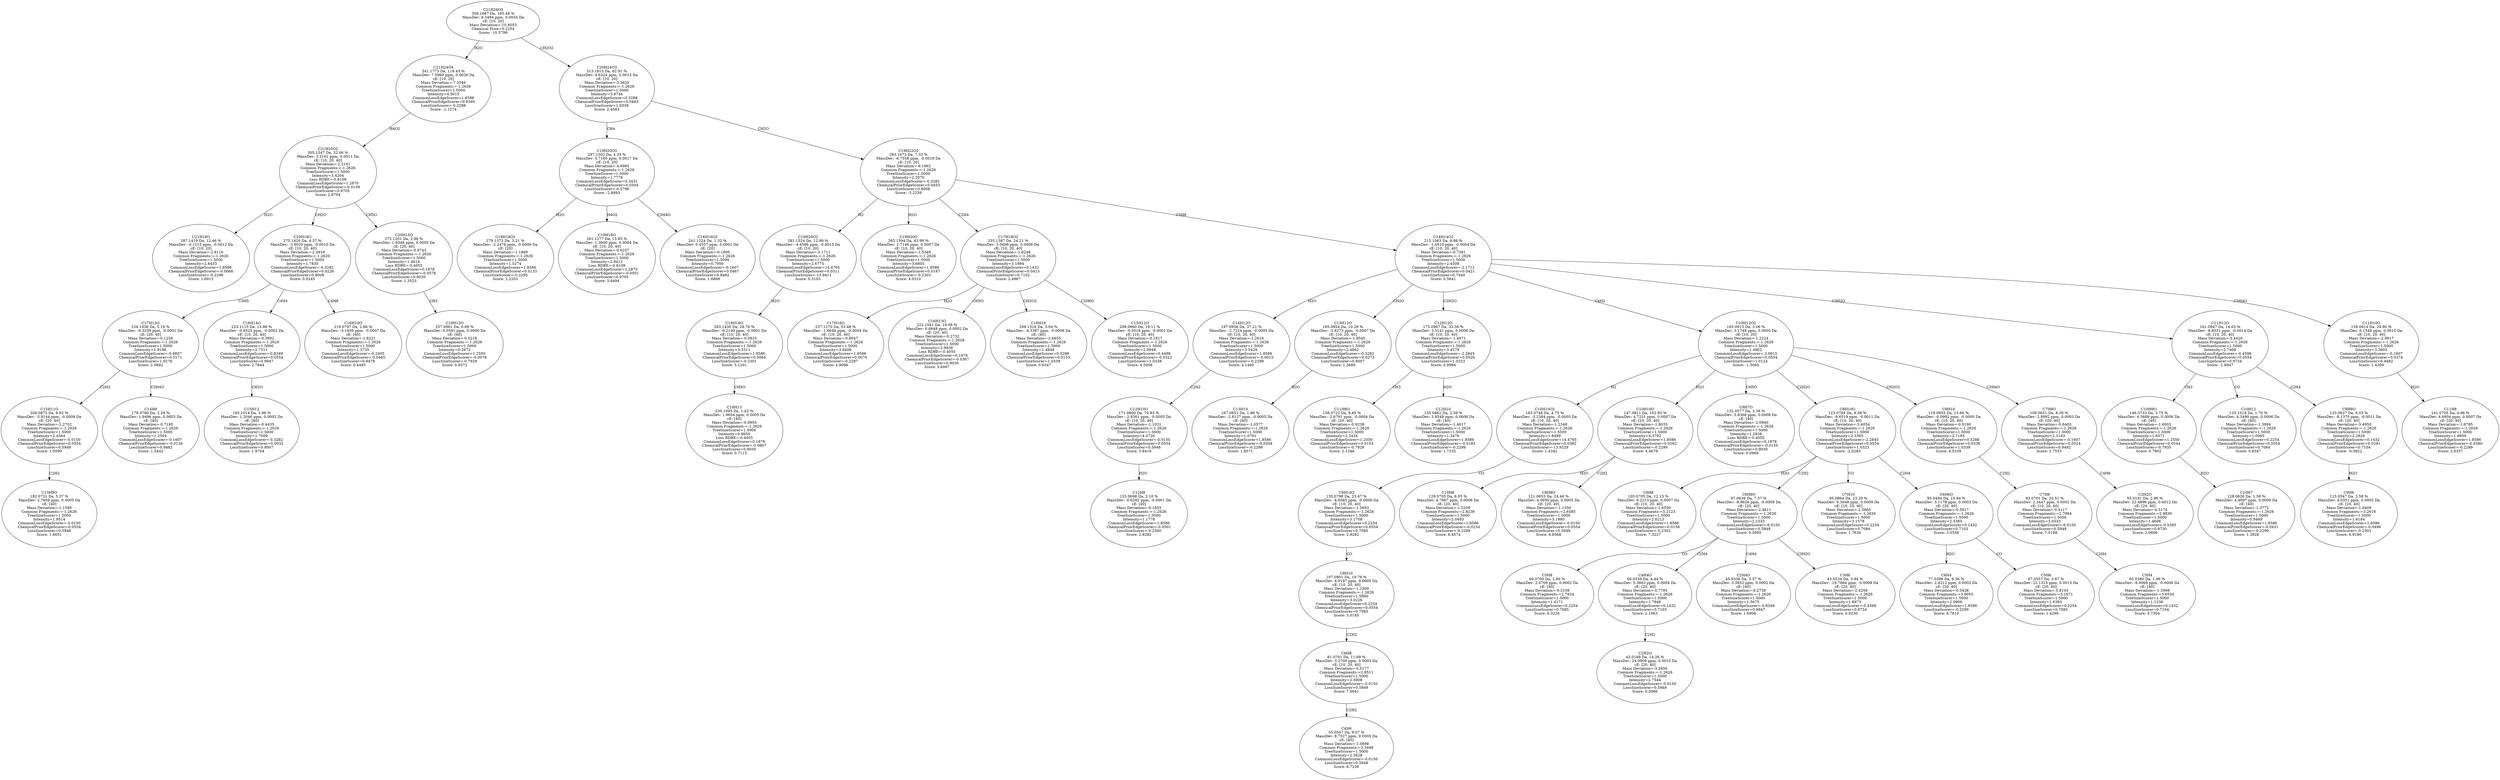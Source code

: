 strict digraph {
v1 [label="C21H18O\n287.1419 Da, 12.46 %\nMassDev: -4.1215 ppm, -0.0012 Da\ncE: [10, 20]\nMass Deviation=-2.8116\nCommon Fragments:=-1.2626\nTreeSizeScorer=1.5000\nIntensity=2.6433\nCommonLossEdgeScorer=1.8586\nChemicalPriorEdgeScorer=-0.0068\nLossSizeScorer=-0.2296\nScore: 1.6913"];
v2 [label="C13H9O\n182.0731 Da, 5.37 %\nMassDev: 2.7659 ppm, 0.0005 Da\ncE: [40]\nMass Deviation=-1.1589\nCommon Fragments:=-1.2626\nTreeSizeScorer=1.5000\nIntensity=1.9514\nCommonLossEdgeScorer=-0.0150\nChemicalPriorEdgeScorer=0.0554\nLossSizeScorer=0.5948\nScore: 1.6651"];
v3 [label="C15H11O\n208.0875 Da, 9.92 %\nMassDev: -3.9144 ppm, -0.0008 Da\ncE: [20, 40]\nMass Deviation=-2.2702\nCommon Fragments:=-1.2626\nTreeSizeScorer=1.5000\nIntensity=2.4564\nCommonLossEdgeScorer=-0.0150\nChemicalPriorEdgeScorer=0.0554\nLossSizeScorer=0.5949\nScore: 1.0590"];
v4 [label="C14H9\n178.0780 Da, 2.29 %\nMassDev: 1.9496 ppm, 0.0003 Da\ncE: [40]\nMass Deviation=-0.7185\nCommon Fragments:=-1.2626\nTreeSizeScorer=1.5000\nIntensity=1.2504\nCommonLossEdgeScorer=-0.1607\nChemicalPriorEdgeScorer=-0.0126\nLossSizeScorer=0.9482\nScore: 1.5442"];
v5 [label="C17H13O\n234.1038 Da, 5.16 %\nMassDev: -0.3258 ppm, -0.0001 Da\ncE: [20, 40]\nMass Deviation=-0.1258\nCommon Fragments:=-1.2626\nTreeSizeScorer=1.5000\nIntensity=1.9186\nCommonLossEdgeScorer=-0.9857\nChemicalPriorEdgeScorer=0.0171\nLossSizeScorer=1.0276\nScore: 2.0892"];
v6 [label="C15H12\n193.1014 Da, 3.96 %\nMassDev: 1.2046 ppm, 0.0002 Da\ncE: [40]\nMass Deviation=-0.4435\nCommon Fragments:=-1.2626\nTreeSizeScorer=1.5000\nIntensity=1.7009\nCommonLossEdgeScorer=-0.3282\nChemicalPriorEdgeScorer=0.0032\nLossSizeScorer=0.8007\nScore: 1.9704"];
v7 [label="C16H14O\n223.1115 Da, 13.86 %\nMassDev: -0.9525 ppm, -0.0002 Da\ncE: [10, 20, 40]\nMass Deviation=-0.3992\nCommon Fragments:=-1.2626\nTreeSizeScorer=1.5000\nIntensity=2.7311\nCommonLossEdgeScorer=-0.8349\nChemicalPriorEdgeScorer=0.0554\nLossSizeScorer=0.9947\nScore: 2.7844"];
v8 [label="C16H10O\n219.0797 Da, 2.66 %\nMassDev: -3.1939 ppm, -0.0007 Da\ncE: [40]\nMass Deviation=-1.8221\nCommon Fragments:=-1.2626\nTreeSizeScorer=1.5000\nIntensity=1.3735\nCommonLossEdgeScorer=-0.2405\nChemicalPriorEdgeScorer=-0.0465\nLossSizeScorer=0.9478\nScore: 0.4495"];
v9 [label="C20H18O\n275.1420 Da, 4.37 %\nMassDev: -3.8020 ppm, -0.0010 Da\ncE: [10, 20, 40]\nMass Deviation=-2.4910\nCommon Fragments:=-1.2626\nTreeSizeScorer=1.5000\nIntensity=1.7830\nCommonLossEdgeScorer=-0.3282\nChemicalPriorEdgeScorer=0.0226\nLossSizeScorer=0.8008\nScore: 0.0245"];
v10 [label="C19H12O\n257.0961 Da, 0.69 %\nMassDev: 0.0591 ppm, 0.0000 Da\ncE: [40]\nMass Deviation=-0.0218\nCommon Fragments:=-1.2626\nTreeSizeScorer=1.5000\nIntensity=0.2672\nCommonLossEdgeScorer=1.2550\nChemicalPriorEdgeScorer=-0.0078\nLossSizeScorer=-0.7929\nScore: 0.9372"];
v11 [label="C20H15O\n272.1201 Da, 2.96 %\nMassDev: 1.9346 ppm, 0.0005 Da\ncE: [20, 40]\nMass Deviation=-0.9743\nCommon Fragments:=-1.2626\nTreeSizeScorer=1.5000\nIntensity=1.4614\nLoss RDBE=-0.4055\nCommonLossEdgeScorer=0.1878\nChemicalPriorEdgeScorer=-0.0576\nLossSizeScorer=0.9030\nScore: 1.3523"];
v12 [label="C21H20O2\n305.1547 Da, 32.06 %\nMassDev: 3.5161 ppm, 0.0011 Da\ncE: [10, 20, 40]\nMass Deviation=-2.2181\nCommon Fragments:=-1.2626\nTreeSizeScorer=1.5000\nIntensity=3.4204\nLoss RDBE=-0.8109\nCommonLossEdgeScorer=1.2870\nChemicalPriorEdgeScorer=-0.0159\nLossSizeScorer=0.9705\nScore: 2.8704"];
v13 [label="C21H24O4\n341.1773 Da, 119.43 %\nMassDev: 7.5960 ppm, 0.0026 Da\ncE: [10, 20]\nMass Deviation=-7.5346\nCommon Fragments:=-1.2626\nTreeSizeScorer=1.5000\nIntensity=4.5015\nCommonLossEdgeScorer=1.8586\nChemicalPriorEdgeScorer=0.0395\nLossSizeScorer=-0.2298\nScore: -1.1274"];
v14 [label="C19H18O2\n279.1373 Da, 3.21 %\nMassDev: -2.2478 ppm, -0.0006 Da\ncE: [20]\nMass Deviation=-1.1869\nCommon Fragments:=-1.2626\nTreeSizeScorer=1.5000\nIntensity=1.5274\nCommonLossEdgeScorer=1.8586\nChemicalPriorEdgeScorer=0.0133\nLossSizeScorer=-0.2295\nScore: 2.2203"];
v15 [label="C19H16O\n261.1277 Da, 15.85 %\nMassDev: 1.3600 ppm, 0.0004 Da\ncE: [10, 20, 40]\nMass Deviation=-0.6257\nCommon Fragments:=-1.2626\nTreeSizeScorer=1.5000\nIntensity=2.8412\nLoss RDBE=-0.8109\nCommonLossEdgeScorer=1.2870\nChemicalPriorEdgeScorer=-0.0501\nLossSizeScorer=0.9705\nScore: 3.8494"];
v16 [label="C16H16O2\n241.1224 Da, 1.32 %\nMassDev: 0.4557 ppm, 0.0001 Da\ncE: [20]\nMass Deviation=-0.1800\nCommon Fragments:=-1.2626\nTreeSizeScorer=1.5000\nIntensity=0.7950\nCommonLossEdgeScorer=-0.1607\nChemicalPriorEdgeScorer=0.0467\nLossSizeScorer=0.9482\nScore: 1.6866"];
v17 [label="C19H20O3\n297.1502 Da, 4.35 %\nMassDev: 5.7180 ppm, 0.0017 Da\ncE: [10, 20]\nMass Deviation=-4.6985\nCommon Fragments:=-1.2626\nTreeSizeScorer=1.5000\nIntensity=1.7778\nCommonLossEdgeScorer=0.3431\nChemicalPriorEdgeScorer=0.0304\nLossSizeScorer=-0.5796\nScore: -2.8893"];
v18 [label="C18H13\n230.1095 Da, 1.43 %\nMassDev: 1.9654 ppm, 0.0005 Da\ncE: [40]\nMass Deviation=-0.9955\nCommon Fragments:=-1.2626\nTreeSizeScorer=1.5000\nIntensity=0.8650\nLoss RDBE=-0.4055\nCommonLossEdgeScorer=0.1878\nChemicalPriorEdgeScorer=-0.0807\nLossSizeScorer=0.9030\nScore: 0.7115"];
v19 [label="C19H18O\n263.1430 Da, 28.76 %\nMassDev: -0.2199 ppm, -0.0001 Da\ncE: [10, 20, 40]\nMass Deviation=-0.0833\nCommon Fragments:=-1.2626\nTreeSizeScorer=1.5000\nIntensity=3.3311\nCommonLossEdgeScorer=1.8586\nChemicalPriorEdgeScorer=0.0064\nLossSizeScorer=-0.2301\nScore: 5.1201"];
v20 [label="C19H20O2\n281.1524 Da, 12.99 %\nMassDev: -4.4586 ppm, -0.0013 Da\ncE: [10, 20]\nMass Deviation=-3.1711\nCommon Fragments:=-1.2626\nTreeSizeScorer=1.5000\nIntensity=2.6775\nCommonLossEdgeScorer=14.4765\nChemicalPriorEdgeScorer=0.0311\nLossSizeScorer=-13.9411\nScore: 0.3103"];
v21 [label="C19H20O\n265.1594 Da, 43.99 %\nMassDev: 2.7146 ppm, 0.0007 Da\ncE: [10, 20, 40]\nMass Deviation=-1.5349\nCommon Fragments:=-1.2626\nTreeSizeScorer=1.5000\nIntensity=3.6805\nCommonLossEdgeScorer=1.8586\nChemicalPriorEdgeScorer=0.0197\nLossSizeScorer=-0.2303\nScore: 4.0310"];
v22 [label="C17H16O\n237.1270 Da, 53.48 %\nMassDev: -1.6649 ppm, -0.0004 Da\ncE: [10, 20, 40]\nMass Deviation=-0.8047\nCommon Fragments:=-1.2626\nTreeSizeScorer=1.5000\nIntensity=3.8409\nCommonLossEdgeScorer=1.8586\nChemicalPriorEdgeScorer=0.0070\nLossSizeScorer=-0.2297\nScore: 4.9096"];
v23 [label="C16H13O\n222.1041 Da, 19.08 %\nMassDev: 0.6848 ppm, 0.0002 Da\ncE: [20, 40]\nMass Deviation=-0.2732\nCommon Fragments:=-1.2626\nTreeSizeScorer=1.5000\nIntensity=2.9938\nLoss RDBE=-0.4055\nCommonLossEdgeScorer=0.1878\nChemicalPriorEdgeScorer=-0.0367\nLossSizeScorer=0.9030\nScore: 3.6067"];
v24 [label="C16H16\n209.1316 Da, 3.04 %\nMassDev: -4.3387 ppm, -0.0009 Da\ncE: [40]\nMass Deviation=-2.6655\nCommon Fragments:=-1.2626\nTreeSizeScorer=1.5000\nIntensity=1.4848\nCommonLossEdgeScorer=0.5288\nChemicalPriorEdgeScorer=0.0153\nLossSizeScorer=1.0339\nScore: 0.6347"];
v25 [label="C15H12O\n209.0960 Da, 19.11 %\nMassDev: -0.5016 ppm, -0.0001 Da\ncE: [10, 20, 40]\nMass Deviation=-0.1817\nCommon Fragments:=-1.2626\nTreeSizeScorer=1.5000\nIntensity=2.9949\nCommonLossEdgeScorer=0.4486\nChemicalPriorEdgeScorer=-0.0322\nLossSizeScorer=1.0338\nScore: 4.5008"];
v26 [label="C17H18O2\n255.1387 Da, 24.21 %\nMassDev: 3.0698 ppm, 0.0008 Da\ncE: [10, 20, 40]\nMass Deviation=-1.8248\nCommon Fragments:=-1.2626\nTreeSizeScorer=1.5000\nIntensity=3.1894\nCommonLossEdgeScorer=0.1432\nChemicalPriorEdgeScorer=0.0413\nLossSizeScorer=0.7102\nScore: 2.4967"];
v27 [label="C12H8\n153.0698 Da, 2.10 %\nMassDev: -0.6282 ppm, -0.0001 Da\ncE: [40]\nMass Deviation=-0.1655\nCommon Fragments:=-1.2626\nTreeSizeScorer=1.5000\nIntensity=1.1778\nCommonLossEdgeScorer=1.8586\nChemicalPriorEdgeScorer=-0.0501\nLossSizeScorer=-0.2300\nScore: 2.8282"];
v28 [label="C12H10O\n171.0800 Da, 70.83 %\nMassDev: -2.8361 ppm, -0.0005 Da\ncE: [10, 20, 40]\nMass Deviation=-1.1031\nCommon Fragments:=-1.2626\nTreeSizeScorer=1.5000\nIntensity=4.0720\nCommonLossEdgeScorer=-0.0150\nChemicalPriorEdgeScorer=0.0554\nLossSizeScorer=0.5948\nScore: 3.8416"];
v29 [label="C14H12O\n197.0956 Da, 37.21 %\nMassDev: -2.7224 ppm, -0.0005 Da\ncE: [10, 20, 40]\nMass Deviation=-1.2616\nCommon Fragments:=-1.2626\nTreeSizeScorer=1.5000\nIntensity=3.5429\nCommonLossEdgeScorer=1.8586\nChemicalPriorEdgeScorer=-0.0015\nLossSizeScorer=-0.2299\nScore: 4.1460"];
v30 [label="C13H10\n167.0851 Da, 1.86 %\nMassDev: -2.8127 ppm, -0.0005 Da\ncE: [40]\nMass Deviation=-1.0577\nCommon Fragments:=-1.2626\nTreeSizeScorer=1.5000\nIntensity=1.0791\nCommonLossEdgeScorer=1.8586\nChemicalPriorEdgeScorer=-0.0304\nLossSizeScorer=-0.2299\nScore: 1.8571"];
v31 [label="C13H12O\n185.0954 Da, 10.29 %\nMassDev: -3.8273 ppm, -0.0007 Da\ncE: [10, 20, 40]\nMass Deviation=-1.8545\nCommon Fragments:=-1.2626\nTreeSizeScorer=1.5000\nIntensity=2.4862\nCommonLossEdgeScorer=-0.3282\nChemicalPriorEdgeScorer=0.0273\nLossSizeScorer=0.8007\nScore: 1.3689"];
v32 [label="C11H9O\n158.0722 Da, 8.65 %\nMassDev: -2.6791 ppm, -0.0004 Da\ncE: [20, 40]\nMass Deviation=-0.9238\nCommon Fragments:=-1.2626\nTreeSizeScorer=1.5000\nIntensity=2.3434\nCommonLossEdgeScorer=1.2550\nChemicalPriorEdgeScorer=0.0153\nLossSizeScorer=-0.7928\nScore: 2.1346"];
v33 [label="C12H10\n155.0861 Da, 2.58 %\nMassDev: 3.8548 ppm, 0.0006 Da\ncE: [40]\nMass Deviation=-1.4617\nCommon Fragments:=-1.2626\nTreeSizeScorer=1.5000\nIntensity=1.3476\nCommonLossEdgeScorer=1.8586\nChemicalPriorEdgeScorer=-0.0185\nLossSizeScorer=-0.2299\nScore: 1.7335"];
v34 [label="C12H12O\n173.0967 Da, 33.56 %\nMassDev: 3.5141 ppm, 0.0006 Da\ncE: [10, 20, 40]\nMass Deviation=-1.4971\nCommon Fragments:=-1.2626\nTreeSizeScorer=1.5000\nIntensity=3.4579\nCommonLossEdgeScorer=-2.2845\nChemicalPriorEdgeScorer=0.0526\nLossSizeScorer=1.0323\nScore: 0.9984"];
v35 [label="C4H6\n55.0547 Da, 9.07 %\nMassDev: 8.7327 ppm, 0.0005 Da\ncE: [40]\nMass Deviation=-1.0898\nCommon Fragments:=3.3498\nTreeSizeScorer=1.5000\nIntensity=2.3828\nCommonLossEdgeScorer=-0.0150\nLossSizeScorer=0.5948\nScore: 6.7226"];
v36 [label="C6H8\n81.0701 Da, 11.69 %\nMassDev: 3.2709 ppm, 0.0003 Da\ncE: [10, 20, 40]\nMass Deviation=-0.5177\nCommon Fragments:=2.8511\nTreeSizeScorer=1.5000\nIntensity=2.5908\nCommonLossEdgeScorer=-0.0150\nLossSizeScorer=0.5949\nScore: 7.0041"];
v37 [label="C8H10\n107.0861 Da, 19.76 %\nMassDev: 4.9197 ppm, 0.0005 Da\ncE: [10, 20, 40]\nMass Deviation=-1.2309\nCommon Fragments:=-1.2626\nTreeSizeScorer=1.5000\nIntensity=3.0226\nCommonLossEdgeScorer=0.2254\nChemicalPriorEdgeScorer=0.0554\nLossSizeScorer=0.7085\nScore: 3.0185"];
v38 [label="C9H10O\n135.0798 Da, 23.67 %\nMassDev: -4.6585 ppm, -0.0006 Da\ncE: [10, 20, 40]\nMass Deviation=-1.5693\nCommon Fragments:=-1.2626\nTreeSizeScorer=1.5000\nIntensity=3.1708\nCommonLossEdgeScorer=0.2254\nChemicalPriorEdgeScorer=0.0554\nLossSizeScorer=0.7085\nScore: 2.8282"];
v39 [label="C10H10O2\n163.0748 Da, 4.75 %\nMassDev: -3.2384 ppm, -0.0005 Da\ncE: [10, 20, 40]\nMass Deviation=-1.2348\nCommon Fragments:=-1.2626\nTreeSizeScorer=1.5000\nIntensity=1.8499\nCommonLossEdgeScorer=14.4765\nChemicalPriorEdgeScorer=0.0382\nLossSizeScorer=-13.9329\nScore: 1.4342"];
v40 [label="C10H8\n129.0705 Da, 6.05 %\nMassDev: 4.7667 ppm, 0.0006 Da\ncE: [20, 40]\nMass Deviation=-1.5209\nCommon Fragments:=2.8236\nTreeSizeScorer=1.5000\nIntensity=2.0493\nCommonLossEdgeScorer=1.8586\nChemicalPriorEdgeScorer=-0.0234\nLossSizeScorer=-0.2299\nScore: 6.4574"];
v41 [label="C8H8O\n121.0653 Da, 24.46 %\nMassDev: 4.0950 ppm, 0.0005 Da\ncE: [20, 40]\nMass Deviation=-1.1350\nCommon Fragments:=2.6585\nTreeSizeScorer=1.5000\nIntensity=3.1980\nCommonLossEdgeScorer=-0.0150\nChemicalPriorEdgeScorer=0.0554\nLossSizeScorer=0.5949\nScore: 6.8568"];
v42 [label="C10H10O\n147.0811 Da, 102.93 %\nMassDev: 4.7231 ppm, 0.0007 Da\ncE: [10, 20, 40]\nMass Deviation=-1.8035\nCommon Fragments:=-1.2626\nTreeSizeScorer=1.5000\nIntensity=4.3792\nCommonLossEdgeScorer=1.8586\nChemicalPriorEdgeScorer=0.0262\nLossSizeScorer=-0.2299\nScore: 4.4679"];
v43 [label="C9H7O\n132.0577 Da, 2.38 %\nMassDev: 5.8366 ppm, 0.0008 Da\ncE: [40]\nMass Deviation=-2.0940\nCommon Fragments:=-1.2626\nTreeSizeScorer=1.5000\nIntensity=1.2838\nLoss RDBE=-0.4055\nCommonLossEdgeScorer=0.1878\nChemicalPriorEdgeScorer=-0.0155\nLossSizeScorer=0.9030\nScore: 0.0969"];
v44 [label="C8H8\n105.0705 Da, 12.13 %\nMassDev: 6.2213 ppm, 0.0007 Da\ncE: [10, 20, 40]\nMass Deviation=-1.6550\nCommon Fragments:=3.2123\nTreeSizeScorer=1.5000\nIntensity=2.6213\nCommonLossEdgeScorer=1.8586\nChemicalPriorEdgeScorer=0.0156\nLossSizeScorer=-0.2302\nScore: 7.3227"];
v45 [label="C5H8\n69.0700 Da, 2.80 %\nMassDev: 2.4709 ppm, 0.0002 Da\ncE: [40]\nMass Deviation=-0.3108\nCommon Fragments:=2.7824\nTreeSizeScorer=1.5000\nIntensity=1.4171\nCommonLossEdgeScorer=0.2254\nLossSizeScorer=0.7085\nScore: 6.3226"];
v46 [label="C2H2O\n43.0189 Da, 14.26 %\nMassDev: 24.0909 ppm, 0.0010 Da\ncE: [20, 40]\nMass Deviation=-3.2650\nCommon Fragments:=-1.2626\nTreeSizeScorer=1.5000\nIntensity=2.7544\nCommonLossEdgeScorer=-0.0150\nLossSizeScorer=0.5948\nScore: 0.3066"];
v47 [label="C4H4O\n69.0339 Da, 4.44 %\nMassDev: 5.3663 ppm, 0.0004 Da\ncE: [20, 40]\nMass Deviation=-0.7793\nCommon Fragments:=-1.2626\nTreeSizeScorer=1.5000\nIntensity=1.7946\nCommonLossEdgeScorer=0.1432\nLossSizeScorer=0.7103\nScore: 2.1063"];
v48 [label="C2H4O\n45.0336 Da, 3.37 %\nMassDev: 3.3852 ppm, 0.0002 Da\ncE: [40]\nMass Deviation=-0.2738\nCommon Fragments:=-1.2626\nTreeSizeScorer=1.5000\nIntensity=1.5675\nCommonLossEdgeScorer=-0.8349\nLossSizeScorer=0.9947\nScore: 1.6908"];
v49 [label="C3H6\n43.0534 Da, 3.94 %\nMassDev: -19.7864 ppm, -0.0009 Da\ncE: [20, 40]\nMass Deviation=-2.4256\nCommon Fragments:=-1.2626\nTreeSizeScorer=1.5000\nIntensity=1.6973\nCommonLossEdgeScorer=-0.4596\nLossSizeScorer=0.9734\nScore: 0.0230"];
v50 [label="C6H8O\n97.0639 Da, 7.57 %\nMassDev: -8.8626 ppm, -0.0009 Da\ncE: [20, 40]\nMass Deviation=-2.4611\nCommon Fragments:=-1.2626\nTreeSizeScorer=1.5000\nIntensity=2.2333\nCommonLossEdgeScorer=-0.0150\nLossSizeScorer=0.5948\nScore: 0.5895"];
v51 [label="C7H10\n95.0864 Da, 23.29 %\nMassDev: 9.3048 ppm, 0.0009 Da\ncE: [10, 20, 40]\nMass Deviation=-2.5665\nCommon Fragments:=-1.2626\nTreeSizeScorer=1.5000\nIntensity=3.1578\nCommonLossEdgeScorer=0.2254\nLossSizeScorer=0.7084\nScore: 1.7626"];
v52 [label="C6H4\n77.0388 Da, 6.36 %\nMassDev: 2.4212 ppm, 0.0002 Da\ncE: [20, 40]\nMass Deviation=-0.3438\nCommon Fragments:=3.9055\nTreeSizeScorer=1.5000\nIntensity=2.0906\nCommonLossEdgeScorer=1.8586\nLossSizeScorer=-0.2299\nScore: 8.7810"];
v53 [label="C5H6\n67.0557 Da, 3.67 %\nMassDev: 22.1315 ppm, 0.0015 Da\ncE: [20, 40]\nMass Deviation=-5.8103\nCommon Fragments:=3.1671\nTreeSizeScorer=1.5000\nIntensity=1.6383\nCommonLossEdgeScorer=0.2254\nLossSizeScorer=0.7085\nScore: 1.4290"];
v54 [label="C6H6O\n95.0494 Da, 10.94 %\nMassDev: 3.1178 ppm, 0.0003 Da\ncE: [20, 40]\nMass Deviation=-0.5917\nCommon Fragments:=-1.2626\nTreeSizeScorer=1.5000\nIntensity=2.5365\nCommonLossEdgeScorer=0.1432\nLossSizeScorer=0.7103\nScore: 3.0358"];
v55 [label="C8H10O\n123.0794 Da, 8.58 %\nMassDev: -8.6519 ppm, -0.0011 Da\ncE: [10, 20, 40]\nMass Deviation=-3.4054\nCommon Fragments:=-1.2626\nTreeSizeScorer=1.5000\nIntensity=2.3365\nCommonLossEdgeScorer=-2.2845\nChemicalPriorEdgeScorer=0.0554\nLossSizeScorer=1.0323\nScore: -2.0283"];
v56 [label="C5H4\n65.0380 Da, 1.96 %\nMassDev: -8.9068 ppm, -0.0006 Da\ncE: [40]\nMass Deviation=-1.3998\nCommon Fragments:=3.6530\nTreeSizeScorer=1.5000\nIntensity=1.1236\nCommonLossEdgeScorer=0.1432\nLossSizeScorer=0.7104\nScore: 5.7304"];
v57 [label="C7H8\n93.0701 Da, 20.51 %\nMassDev: 2.3447 ppm, 0.0002 Da\ncE: [10, 20, 40]\nMass Deviation=-0.4117\nCommon Fragments:=2.7984\nTreeSizeScorer=1.5000\nIntensity=3.0533\nCommonLossEdgeScorer=-0.0150\nLossSizeScorer=0.5948\nScore: 7.5199"];
v58 [label="C9H10\n119.0855 Da, 13.66 %\nMassDev: -0.0992 ppm, -0.0000 Da\ncE: [10, 20, 40]\nMass Deviation=-0.0190\nCommon Fragments:=-1.2626\nTreeSizeScorer=1.5000\nIntensity=2.7193\nCommonLossEdgeScorer=0.5288\nChemicalPriorEdgeScorer=0.0336\nLossSizeScorer=1.0339\nScore: 4.5339"];
v59 [label="C3H2O\n55.0191 Da, 2.96 %\nMassDev: 22.4896 ppm, 0.0012 Da\ncE: [20, 40]\nMass Deviation=-4.3174\nCommon Fragments:=2.9839\nTreeSizeScorer=1.5000\nIntensity=1.4606\nCommonLossEdgeScorer=-0.5395\nLossSizeScorer=0.9730\nScore: 2.0606"];
v60 [label="C7H8O\n109.0651 Da, 8.39 %\nMassDev: 2.8992 ppm, 0.0003 Da\ncE: [20, 40]\nMass Deviation=-0.6403\nCommon Fragments:=-1.2626\nTreeSizeScorer=1.5000\nIntensity=2.3183\nCommonLossEdgeScorer=-0.1607\nChemicalPriorEdgeScorer=0.0524\nLossSizeScorer=0.9482\nScore: 2.7553"];
v61 [label="C10H12O2\n165.0915 Da, 3.06 %\nMassDev: 3.1748 ppm, 0.0005 Da\ncE: [10, 20]\nMass Deviation=-1.2224\nCommon Fragments:=-1.2626\nTreeSizeScorer=1.5000\nIntensity=1.4902\nCommonLossEdgeScorer=-3.0815\nChemicalPriorEdgeScorer=0.0554\nLossSizeScorer=1.0124\nScore: -1.5085"];
v62 [label="C10H7\n128.0626 Da, 1.58 %\nMassDev: 4.4697 ppm, 0.0006 Da\ncE: [40]\nMass Deviation=-1.3772\nCommon Fragments:=-1.2626\nTreeSizeScorer=1.5000\nIntensity=0.9469\nCommonLossEdgeScorer=1.8586\nChemicalPriorEdgeScorer=-0.0431\nLossSizeScorer=-0.2299\nScore: 1.3928"];
v63 [label="C10H9O\n146.0733 Da, 3.75 %\nMassDev: 4.3689 ppm, 0.0006 Da\ncE: [40]\nMass Deviation=-1.6003\nCommon Fragments:=-1.2626\nTreeSizeScorer=1.5000\nIntensity=1.6571\nCommonLossEdgeScorer=1.2550\nChemicalPriorEdgeScorer=0.0244\nLossSizeScorer=-0.7935\nScore: 0.7802"];
v64 [label="C10H12\n133.1018 Da, 1.70 %\nMassDev: 4.3490 ppm, 0.0006 Da\ncE: [40]\nMass Deviation=-1.3984\nCommon Fragments:=-1.2626\nTreeSizeScorer=1.5000\nIntensity=1.0065\nCommonLossEdgeScorer=0.2254\nChemicalPriorEdgeScorer=0.0554\nLossSizeScorer=0.7084\nScore: 0.8347"];
v65 [label="C9H6\n115.0547 Da, 3.58 %\nMassDev: 4.0351 ppm, 0.0005 Da\ncE: [20, 40]\nMass Deviation=-1.0409\nCommon Fragments:=3.2616\nTreeSizeScorer=1.5000\nIntensity=1.6184\nCommonLossEdgeScorer=1.8586\nChemicalPriorEdgeScorer=-0.0496\nLossSizeScorer=-0.2302\nScore: 6.9180"];
v66 [label="C9H8O\n133.0637 Da, 8.03 %\nMassDev: -8.1370 ppm, -0.0011 Da\ncE: [20, 40]\nMass Deviation=-3.4950\nCommon Fragments:=-1.2626\nTreeSizeScorer=1.5000\nIntensity=2.2826\nCommonLossEdgeScorer=0.1432\nChemicalPriorEdgeScorer=0.0291\nLossSizeScorer=0.7104\nScore: -0.0922"];
v67 [label="C11H12O\n161.0947 Da, 14.03 %\nMassDev: -8.8551 ppm, -0.0014 Da\ncE: [10, 20, 40]\nMass Deviation=-5.4420\nCommon Fragments:=-1.2626\nTreeSizeScorer=1.5000\nIntensity=2.7408\nCommonLossEdgeScorer=-0.4596\nChemicalPriorEdgeScorer=0.0554\nLossSizeScorer=0.9734\nScore: -1.8947"];
v68 [label="C11H8\n141.0705 Da, 4.96 %\nMassDev: 4.6804 ppm, 0.0007 Da\ncE: [20, 40]\nMass Deviation=-1.6785\nCommon Fragments:=-1.2626\nTreeSizeScorer=1.5000\nIntensity=1.8859\nCommonLossEdgeScorer=1.8586\nChemicalPriorEdgeScorer=-0.0380\nLossSizeScorer=-0.2299\nScore: 2.0357"];
v69 [label="C11H10O\n159.0814 Da, 29.80 %\nMassDev: 6.1549 ppm, 0.0010 Da\ncE: [10, 20, 40]\nMass Deviation=-2.9917\nCommon Fragments:=-1.2626\nTreeSizeScorer=1.5000\nIntensity=3.3603\nCommonLossEdgeScorer=-0.1607\nChemicalPriorEdgeScorer=0.0374\nLossSizeScorer=0.9482\nScore: 1.4309"];
v70 [label="C14H14O2\n215.1063 Da, 9.86 %\nMassDev: -1.6510 ppm, -0.0004 Da\ncE: [10, 20, 40]\nMass Deviation=-0.7391\nCommon Fragments:=-1.2626\nTreeSizeScorer=1.5000\nIntensity=2.4508\nCommonLossEdgeScorer=-2.1711\nChemicalPriorEdgeScorer=0.0421\nLossSizeScorer=0.7440\nScore: 0.5641"];
v71 [label="C19H22O2\n283.1673 Da, 7.33 %\nMassDev: -6.7558 ppm, -0.0019 Da\ncE: [10, 20]\nMass Deviation=-6.1862\nCommon Fragments:=-1.2626\nTreeSizeScorer=1.5000\nIntensity=2.2070\nCommonLossEdgeScorer=-0.3282\nChemicalPriorEdgeScorer=0.0453\nLossSizeScorer=0.8008\nScore: -3.2239"];
v72 [label="C20H24O3\n313.1813 Da, 62.91 %\nMassDev: 4.6324 ppm, 0.0015 Da\ncE: [10, 20]\nMass Deviation=-3.3625\nCommon Fragments:=-1.2626\nTreeSizeScorer=1.5000\nIntensity=3.9744\nCommonLossEdgeScorer=0.5288\nChemicalPriorEdgeScorer=0.0463\nLossSizeScorer=1.0339\nScore: 2.4583"];
v73 [label="C21H26O5\n359.1887 Da, 165.48 %\nMassDev: 9.3494 ppm, 0.0034 Da\ncE: [10, 20]\nMass Deviation=-10.8053\nChemical Prior=0.2254\nScore: -10.5799"];
v12 -> v1 [label="H2O"];
v3 -> v2 [label="C2H2"];
v5 -> v3 [label="C2H2"];
v5 -> v4 [label="C3H4O"];
v9 -> v5 [label="C3H5"];
v7 -> v6 [label="CH2O"];
v9 -> v7 [label="C4H4"];
v9 -> v8 [label="C4H8"];
v12 -> v9 [label="CH2O"];
v11 -> v10 [label="CH3"];
v12 -> v11 [label="CH5O"];
v13 -> v12 [label="H4O2"];
v73 -> v13 [label="H2O"];
v17 -> v14 [label="H2O"];
v17 -> v15 [label="H4O2"];
v17 -> v16 [label="C3H4O"];
v72 -> v17 [label="CH4"];
v19 -> v18 [label="CH5O"];
v20 -> v19 [label="H2O"];
v71 -> v20 [label="H2"];
v71 -> v21 [label="H2O"];
v26 -> v22 [label="H2O"];
v26 -> v23 [label="CH5O"];
v26 -> v24 [label="CH2O2"];
v26 -> v25 [label="C2H6O"];
v71 -> v26 [label="C2H4"];
v28 -> v27 [label="H2O"];
v29 -> v28 [label="C2H2"];
v70 -> v29 [label="H2O"];
v31 -> v30 [label="H2O"];
v70 -> v31 [label="CH2O"];
v34 -> v32 [label="CH3"];
v34 -> v33 [label="H2O"];
v70 -> v34 [label="C2H2O"];
v36 -> v35 [label="C2H2"];
v37 -> v36 [label="C2H2"];
v38 -> v37 [label="CO"];
v39 -> v38 [label="CO"];
v61 -> v39 [label="H2"];
v42 -> v40 [label="H2O"];
v42 -> v41 [label="C2H2"];
v61 -> v42 [label="H2O"];
v61 -> v43 [label="CH5O"];
v55 -> v44 [label="H2O"];
v50 -> v45 [label="CO"];
v47 -> v46 [label="C2H2"];
v50 -> v47 [label="C2H4"];
v50 -> v48 [label="C4H4"];
v50 -> v49 [label="C3H2O"];
v55 -> v50 [label="C2H2"];
v55 -> v51 [label="CO"];
v54 -> v52 [label="H2O"];
v54 -> v53 [label="CO"];
v55 -> v54 [label="C2H4"];
v61 -> v55 [label="C2H2O"];
v57 -> v56 [label="C2H4"];
v58 -> v57 [label="C2H2"];
v61 -> v58 [label="CH2O2"];
v60 -> v59 [label="C4H6"];
v61 -> v60 [label="C3H4O"];
v70 -> v61 [label="C4H2"];
v63 -> v62 [label="H2O"];
v67 -> v63 [label="CH3"];
v67 -> v64 [label="CO"];
v66 -> v65 [label="H2O"];
v67 -> v66 [label="C2H4"];
v70 -> v67 [label="C3H2O"];
v69 -> v68 [label="H2O"];
v70 -> v69 [label="C3H4O"];
v71 -> v70 [label="C5H8"];
v72 -> v71 [label="CH2O"];
v73 -> v72 [label="CH2O2"];
}